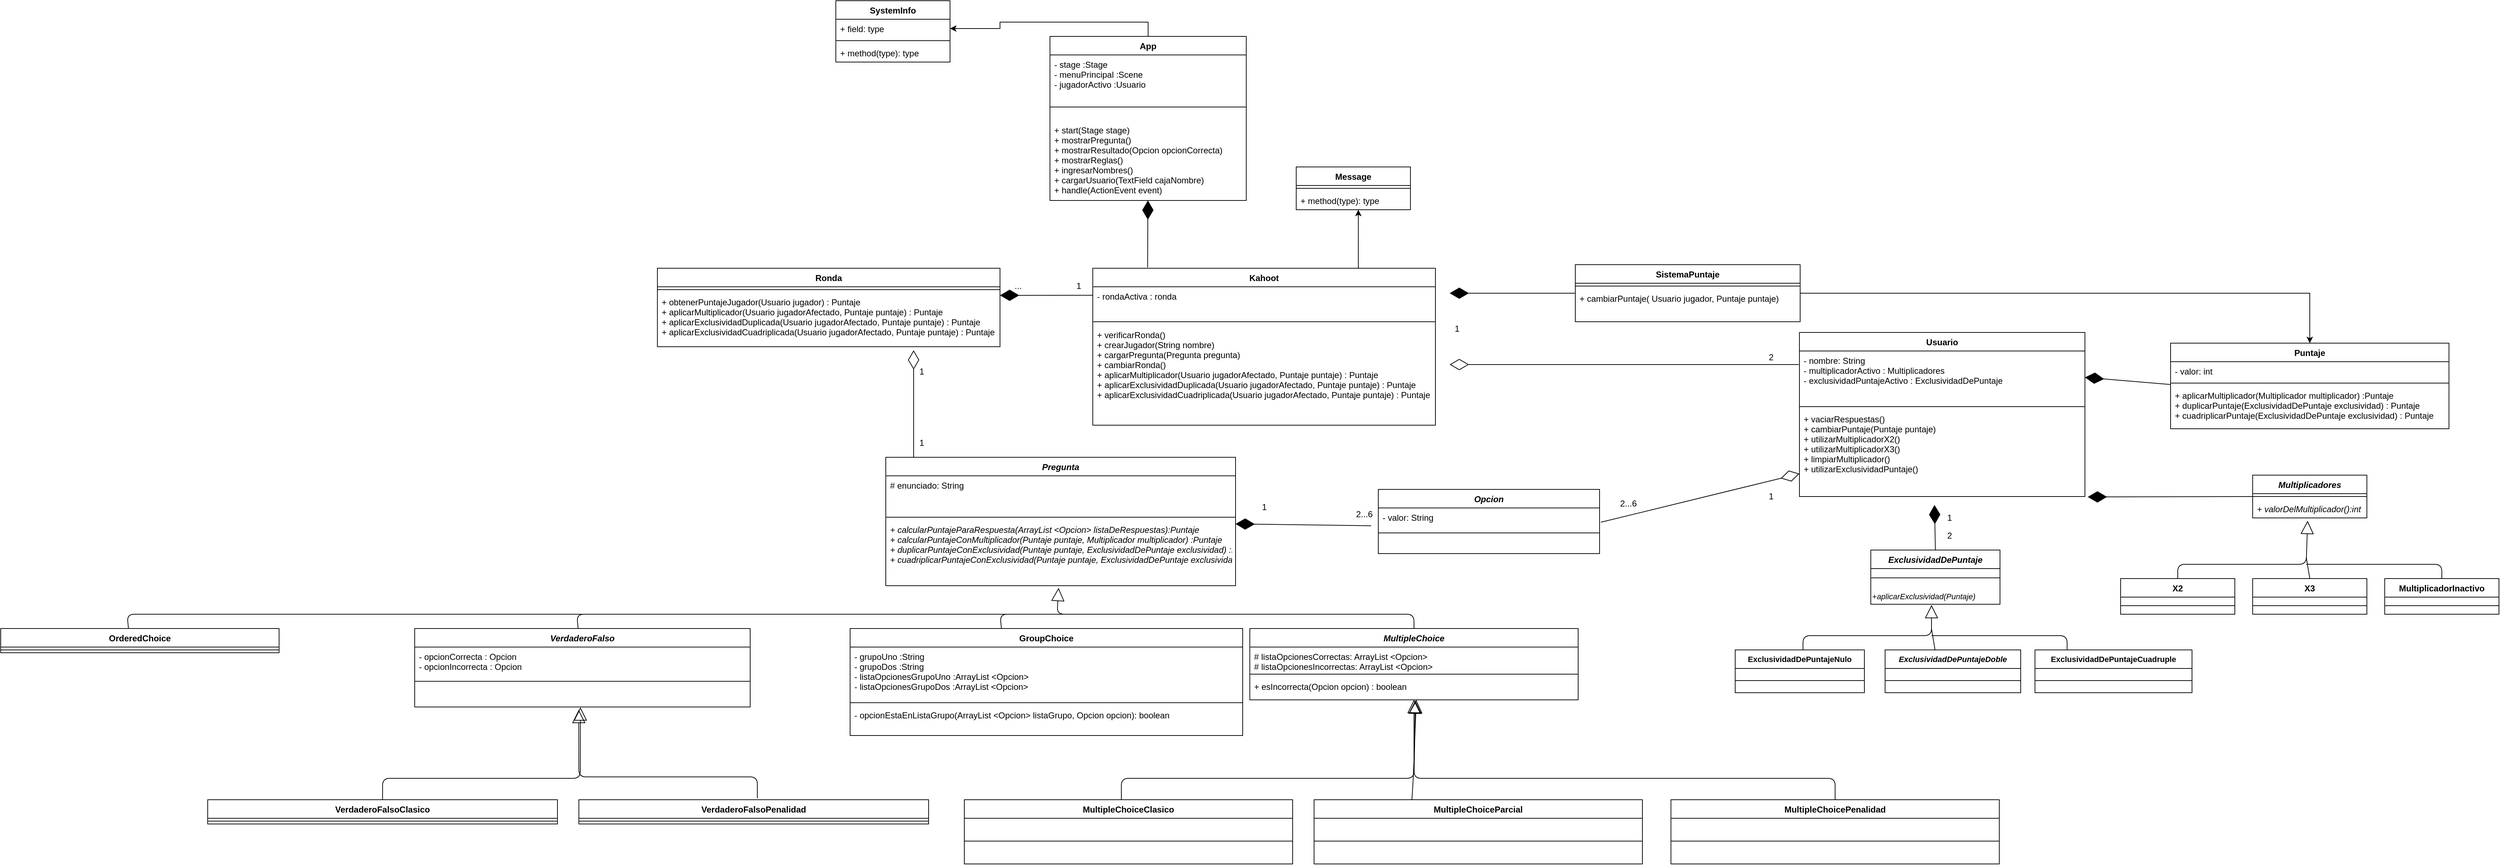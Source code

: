 <mxfile version="13.6.3" type="device"><diagram id="3EF7xJasCe69lIhQHLxQ" name="Page-1"><mxGraphModel dx="2643" dy="1517" grid="1" gridSize="10" guides="1" tooltips="1" connect="1" arrows="1" fold="1" page="1" pageScale="1" pageWidth="827" pageHeight="1169" math="0" shadow="0"><root><mxCell id="0"/><mxCell id="1" parent="0"/><mxCell id="gtHjwkRdY_REK9GeGkkm-13" value="" style="endArrow=block;endSize=16;endFill=0;html=1;entryX=0.5;entryY=1;entryDx=0;entryDy=0;" parent="1" target="gtHjwkRdY_REK9GeGkkm-62" edge="1"><mxGeometry width="160" relative="1" as="geometry"><mxPoint x="2450" y="1450" as="sourcePoint"/><mxPoint x="2858" y="1380" as="targetPoint"/><Array as="points"><mxPoint x="2450" y="1410"/><mxPoint x="2860" y="1410"/></Array></mxGeometry></mxCell><mxCell id="gtHjwkRdY_REK9GeGkkm-20" style="edgeStyle=orthogonalEdgeStyle;rounded=0;orthogonalLoop=1;jettySize=auto;html=1;entryX=1;entryY=0.5;entryDx=0;entryDy=0;exitX=0.5;exitY=0;exitDx=0;exitDy=0;" parent="1" source="gtHjwkRdY_REK9GeGkkm-16" target="gtHjwkRdY_REK9GeGkkm-2" edge="1"><mxGeometry relative="1" as="geometry"><mxPoint x="2448" y="610" as="sourcePoint"/></mxGeometry></mxCell><mxCell id="gtHjwkRdY_REK9GeGkkm-28" style="edgeStyle=orthogonalEdgeStyle;rounded=0;orthogonalLoop=1;jettySize=auto;html=1;entryX=0.5;entryY=0;entryDx=0;entryDy=0;" parent="1" source="gtHjwkRdY_REK9GeGkkm-51" target="gtHjwkRdY_REK9GeGkkm-54" edge="1"><mxGeometry relative="1" as="geometry"><mxPoint x="3735" y="1320" as="targetPoint"/></mxGeometry></mxCell><mxCell id="gtHjwkRdY_REK9GeGkkm-29" value="" style="endArrow=diamondThin;endFill=1;endSize=24;html=1;entryX=1;entryY=0.5;entryDx=0;entryDy=0;" parent="1" target="gtHjwkRdY_REK9GeGkkm-59" edge="1"><mxGeometry width="160" relative="1" as="geometry"><mxPoint x="3920" y="858" as="sourcePoint"/><mxPoint x="3615" y="1040" as="targetPoint"/><Array as="points"/></mxGeometry></mxCell><mxCell id="gtHjwkRdY_REK9GeGkkm-35" value="" style="endArrow=diamondThin;endFill=1;endSize=24;html=1;" parent="1" target="gtHjwkRdY_REK9GeGkkm-41" edge="1"><mxGeometry width="160" relative="1" as="geometry"><mxPoint x="2800" y="1056" as="sourcePoint"/><mxPoint x="2175" y="1126" as="targetPoint"/><Array as="points"/></mxGeometry></mxCell><mxCell id="gtHjwkRdY_REK9GeGkkm-37" value="" style="endArrow=diamondThin;endFill=0;endSize=24;html=1;exitX=0.08;exitY=0.011;exitDx=0;exitDy=0;exitPerimeter=0;" parent="1" source="gtHjwkRdY_REK9GeGkkm-41" edge="1"><mxGeometry width="160" relative="1" as="geometry"><mxPoint x="2120" y="933" as="sourcePoint"/><mxPoint x="2159" y="810" as="targetPoint"/><Array as="points"><mxPoint x="2159" y="960"/></Array></mxGeometry></mxCell><mxCell id="gtHjwkRdY_REK9GeGkkm-38" value="" style="endArrow=diamondThin;endFill=0;endSize=24;html=1;" parent="1" edge="1"><mxGeometry width="160" relative="1" as="geometry"><mxPoint x="3399" y="830" as="sourcePoint"/><mxPoint x="2910" y="830" as="targetPoint"/><Array as="points"/></mxGeometry></mxCell><mxCell id="gtHjwkRdY_REK9GeGkkm-39" value="" style="endArrow=diamondThin;endFill=1;endSize=24;html=1;" parent="1" source="gtHjwkRdY_REK9GeGkkm-51" edge="1"><mxGeometry width="160" relative="1" as="geometry"><mxPoint x="3180" y="710" as="sourcePoint"/><mxPoint x="2910" y="730" as="targetPoint"/><Array as="points"/></mxGeometry></mxCell><mxCell id="gtHjwkRdY_REK9GeGkkm-40" value="" style="endArrow=classic;html=1;entryX=0.544;entryY=1;entryDx=0;entryDy=0;entryPerimeter=0;" parent="1" target="gtHjwkRdY_REK9GeGkkm-11" edge="1"><mxGeometry width="50" height="50" relative="1" as="geometry"><mxPoint x="2782" y="695" as="sourcePoint"/><mxPoint x="3080" y="890" as="targetPoint"/><Array as="points"/></mxGeometry></mxCell><mxCell id="gtHjwkRdY_REK9GeGkkm-78" value="" style="endArrow=block;endSize=16;endFill=0;html=1;entryX=0.504;entryY=1.031;entryDx=0;entryDy=0;exitX=0.5;exitY=0;exitDx=0;exitDy=0;entryPerimeter=0;" parent="1" source="gtHjwkRdY_REK9GeGkkm-75" target="gtHjwkRdY_REK9GeGkkm-65" edge="1"><mxGeometry width="160" relative="1" as="geometry"><mxPoint x="3040" y="1460" as="sourcePoint"/><mxPoint x="2860" y="1370" as="targetPoint"/><Array as="points"><mxPoint x="3450" y="1410"/><mxPoint x="3040" y="1410"/><mxPoint x="2860" y="1410"/></Array></mxGeometry></mxCell><mxCell id="gtHjwkRdY_REK9GeGkkm-79" value="" style="endArrow=block;endSize=16;endFill=0;html=1;entryX=0.507;entryY=1;entryDx=0;entryDy=0;exitX=0.298;exitY=0;exitDx=0;exitDy=0;exitPerimeter=0;entryPerimeter=0;" parent="1" source="gtHjwkRdY_REK9GeGkkm-72" target="gtHjwkRdY_REK9GeGkkm-65" edge="1"><mxGeometry width="160" relative="1" as="geometry"><mxPoint x="2859" y="1430" as="sourcePoint"/><mxPoint x="2859" y="1370" as="targetPoint"/><Array as="points"><mxPoint x="2859" y="1410"/></Array></mxGeometry></mxCell><mxCell id="gtHjwkRdY_REK9GeGkkm-89" value="" style="endArrow=block;endSize=16;endFill=0;html=1;entryX=0.494;entryY=1.017;entryDx=0;entryDy=0;exitX=0.5;exitY=0;exitDx=0;exitDy=0;entryPerimeter=0;" parent="1" source="gtHjwkRdY_REK9GeGkkm-86" target="gtHjwkRdY_REK9GeGkkm-82" edge="1"><mxGeometry width="160" relative="1" as="geometry"><mxPoint x="1320" y="1450" as="sourcePoint"/><mxPoint x="1730" y="1370" as="targetPoint"/><Array as="points"><mxPoint x="1415" y="1410"/><mxPoint x="1692" y="1410"/></Array></mxGeometry></mxCell><mxCell id="gtHjwkRdY_REK9GeGkkm-90" value="" style="endArrow=block;endSize=16;endFill=0;html=1;entryX=0.489;entryY=1.125;entryDx=0;entryDy=0;entryPerimeter=0;" parent="1" target="gtHjwkRdY_REK9GeGkkm-82" edge="1"><mxGeometry width="160" relative="1" as="geometry"><mxPoint x="1940" y="1438" as="sourcePoint"/><mxPoint x="1690" y="1370" as="targetPoint"/><Array as="points"><mxPoint x="1940" y="1408"/><mxPoint x="1690" y="1408"/></Array></mxGeometry></mxCell><mxCell id="gtHjwkRdY_REK9GeGkkm-100" value="" style="endArrow=block;endSize=16;endFill=0;html=1;entryX=0.494;entryY=1.033;entryDx=0;entryDy=0;entryPerimeter=0;" parent="1" target="gtHjwkRdY_REK9GeGkkm-44" edge="1"><mxGeometry width="160" relative="1" as="geometry"><mxPoint x="2860" y="1200" as="sourcePoint"/><mxPoint x="2356" y="1150" as="targetPoint"/><Array as="points"><mxPoint x="2860" y="1180"/><mxPoint x="2540" y="1180"/><mxPoint x="2360" y="1180"/></Array></mxGeometry></mxCell><mxCell id="gtHjwkRdY_REK9GeGkkm-101" value="" style="endArrow=none;html=1;" parent="1" edge="1"><mxGeometry width="50" height="50" relative="1" as="geometry"><mxPoint x="1689" y="1200" as="sourcePoint"/><mxPoint x="2290" y="1180" as="targetPoint"/><Array as="points"><mxPoint x="1689" y="1200"/><mxPoint x="1687" y="1180"/></Array></mxGeometry></mxCell><mxCell id="gtHjwkRdY_REK9GeGkkm-102" value="" style="endArrow=none;html=1;" parent="1" edge="1"><mxGeometry width="50" height="50" relative="1" as="geometry"><mxPoint x="1059" y="1200" as="sourcePoint"/><mxPoint x="1700" y="1180" as="targetPoint"/><Array as="points"><mxPoint x="1059" y="1200"/><mxPoint x="1057" y="1180"/></Array></mxGeometry></mxCell><mxCell id="gtHjwkRdY_REK9GeGkkm-5" value="Kahoot" style="swimlane;fontStyle=1;align=center;verticalAlign=top;childLayout=stackLayout;horizontal=1;startSize=26;horizontalStack=0;resizeParent=1;resizeParentMax=0;resizeLast=0;collapsible=1;marginBottom=0;" parent="1" vertex="1"><mxGeometry x="2410" y="695" width="480" height="220" as="geometry"/></mxCell><mxCell id="gtHjwkRdY_REK9GeGkkm-6" value="- rondaActiva : ronda&#xA;" style="text;strokeColor=none;fillColor=none;align=left;verticalAlign=top;spacingLeft=4;spacingRight=4;overflow=hidden;rotatable=0;points=[[0,0.5],[1,0.5]];portConstraint=eastwest;" parent="gtHjwkRdY_REK9GeGkkm-5" vertex="1"><mxGeometry y="26" width="480" height="44" as="geometry"/></mxCell><mxCell id="gtHjwkRdY_REK9GeGkkm-7" value="" style="line;strokeWidth=1;fillColor=none;align=left;verticalAlign=middle;spacingTop=-1;spacingLeft=3;spacingRight=3;rotatable=0;labelPosition=right;points=[];portConstraint=eastwest;" parent="gtHjwkRdY_REK9GeGkkm-5" vertex="1"><mxGeometry y="70" width="480" height="10" as="geometry"/></mxCell><mxCell id="gtHjwkRdY_REK9GeGkkm-8" value="+ verificarRonda()&#xA;+ crearJugador(String nombre)&#xA;+ cargarPregunta(Pregunta pregunta)&#xA;+ cambiarRonda()&#xA;+ aplicarMultiplicador(Usuario jugadorAfectado, Puntaje puntaje) : Puntaje&#xA;+ aplicarExclusividadDuplicada(Usuario jugadorAfectado, Puntaje puntaje) : Puntaje&#xA;+ aplicarExclusividadCuadriplicada(Usuario jugadorAfectado, Puntaje puntaje) : Puntaje&#xA;" style="text;strokeColor=none;fillColor=none;align=left;verticalAlign=top;spacingLeft=4;spacingRight=4;overflow=hidden;rotatable=0;points=[[0,0.5],[1,0.5]];portConstraint=eastwest;" parent="gtHjwkRdY_REK9GeGkkm-5" vertex="1"><mxGeometry y="80" width="480" height="140" as="geometry"/></mxCell><mxCell id="gtHjwkRdY_REK9GeGkkm-9" value="Message&#xA;" style="swimlane;fontStyle=1;align=center;verticalAlign=top;childLayout=stackLayout;horizontal=1;startSize=26;horizontalStack=0;resizeParent=1;resizeParentMax=0;resizeLast=0;collapsible=1;marginBottom=0;" parent="1" vertex="1"><mxGeometry x="2695" y="553" width="160" height="60" as="geometry"/></mxCell><mxCell id="gtHjwkRdY_REK9GeGkkm-10" value="" style="line;strokeWidth=1;fillColor=none;align=left;verticalAlign=middle;spacingTop=-1;spacingLeft=3;spacingRight=3;rotatable=0;labelPosition=right;points=[];portConstraint=eastwest;" parent="gtHjwkRdY_REK9GeGkkm-9" vertex="1"><mxGeometry y="26" width="160" height="8" as="geometry"/></mxCell><mxCell id="gtHjwkRdY_REK9GeGkkm-11" value="+ method(type): type" style="text;strokeColor=none;fillColor=none;align=left;verticalAlign=top;spacingLeft=4;spacingRight=4;overflow=hidden;rotatable=0;points=[[0,0.5],[1,0.5]];portConstraint=eastwest;" parent="gtHjwkRdY_REK9GeGkkm-9" vertex="1"><mxGeometry y="34" width="160" height="26" as="geometry"/></mxCell><mxCell id="gtHjwkRdY_REK9GeGkkm-51" value="SistemaPuntaje" style="swimlane;fontStyle=1;align=center;verticalAlign=top;childLayout=stackLayout;horizontal=1;startSize=26;horizontalStack=0;resizeParent=1;resizeParentMax=0;resizeLast=0;collapsible=1;marginBottom=0;" parent="1" vertex="1"><mxGeometry x="3086" y="690" width="315" height="80" as="geometry"/></mxCell><mxCell id="gtHjwkRdY_REK9GeGkkm-52" value="" style="line;strokeWidth=1;fillColor=none;align=left;verticalAlign=middle;spacingTop=-1;spacingLeft=3;spacingRight=3;rotatable=0;labelPosition=right;points=[];portConstraint=eastwest;" parent="gtHjwkRdY_REK9GeGkkm-51" vertex="1"><mxGeometry y="26" width="315" height="8" as="geometry"/></mxCell><mxCell id="gtHjwkRdY_REK9GeGkkm-53" value="+ cambiarPuntaje( Usuario jugador, Puntaje puntaje)" style="text;strokeColor=none;fillColor=none;align=left;verticalAlign=top;spacingLeft=4;spacingRight=4;overflow=hidden;rotatable=0;points=[[0,0.5],[1,0.5]];portConstraint=eastwest;" parent="gtHjwkRdY_REK9GeGkkm-51" vertex="1"><mxGeometry y="34" width="315" height="46" as="geometry"/></mxCell><mxCell id="gtHjwkRdY_REK9GeGkkm-54" value="Puntaje" style="swimlane;fontStyle=1;align=center;verticalAlign=top;childLayout=stackLayout;horizontal=1;startSize=26;horizontalStack=0;resizeParent=1;resizeParentMax=0;resizeLast=0;collapsible=1;marginBottom=0;" parent="1" vertex="1"><mxGeometry x="3920" y="800" width="390" height="120" as="geometry"/></mxCell><mxCell id="gtHjwkRdY_REK9GeGkkm-55" value="- valor: int" style="text;strokeColor=none;fillColor=none;align=left;verticalAlign=top;spacingLeft=4;spacingRight=4;overflow=hidden;rotatable=0;points=[[0,0.5],[1,0.5]];portConstraint=eastwest;" parent="gtHjwkRdY_REK9GeGkkm-54" vertex="1"><mxGeometry y="26" width="390" height="26" as="geometry"/></mxCell><mxCell id="gtHjwkRdY_REK9GeGkkm-56" value="" style="line;strokeWidth=1;fillColor=none;align=left;verticalAlign=middle;spacingTop=-1;spacingLeft=3;spacingRight=3;rotatable=0;labelPosition=right;points=[];portConstraint=eastwest;" parent="gtHjwkRdY_REK9GeGkkm-54" vertex="1"><mxGeometry y="52" width="390" height="8" as="geometry"/></mxCell><mxCell id="gtHjwkRdY_REK9GeGkkm-57" value="+ aplicarMultiplicador(Multiplicador multiplicador) :Puntaje&#xA;+ duplicarPuntaje(ExclusividadDePuntaje exclusividad) : Puntaje&#xA;+ cuadriplicarPuntaje(ExclusividadDePuntaje exclusividad) : Puntaje" style="text;strokeColor=none;fillColor=none;align=left;verticalAlign=top;spacingLeft=4;spacingRight=4;overflow=hidden;rotatable=0;points=[[0,0.5],[1,0.5]];portConstraint=eastwest;" parent="gtHjwkRdY_REK9GeGkkm-54" vertex="1"><mxGeometry y="60" width="390" height="60" as="geometry"/></mxCell><mxCell id="gtHjwkRdY_REK9GeGkkm-16" value="App&#xA;" style="swimlane;fontStyle=1;align=center;verticalAlign=top;childLayout=stackLayout;horizontal=1;startSize=26;horizontalStack=0;resizeParent=1;resizeParentMax=0;resizeLast=0;collapsible=1;marginBottom=0;" parent="1" vertex="1"><mxGeometry x="2350" y="370" width="275" height="230" as="geometry"/></mxCell><mxCell id="gtHjwkRdY_REK9GeGkkm-17" value="- stage :Stage&#xA;- menuPrincipal :Scene&#xA;- jugadorActivo :Usuario&#xA;" style="text;strokeColor=none;fillColor=none;align=left;verticalAlign=top;spacingLeft=4;spacingRight=4;overflow=hidden;rotatable=0;points=[[0,0.5],[1,0.5]];portConstraint=eastwest;" parent="gtHjwkRdY_REK9GeGkkm-16" vertex="1"><mxGeometry y="26" width="275" height="54" as="geometry"/></mxCell><mxCell id="gtHjwkRdY_REK9GeGkkm-18" value="" style="line;strokeWidth=1;fillColor=none;align=left;verticalAlign=middle;spacingTop=-1;spacingLeft=3;spacingRight=3;rotatable=0;labelPosition=right;points=[];portConstraint=eastwest;" parent="gtHjwkRdY_REK9GeGkkm-16" vertex="1"><mxGeometry y="80" width="275" height="38" as="geometry"/></mxCell><mxCell id="gtHjwkRdY_REK9GeGkkm-19" value="+ start(Stage stage)&#xA;+ mostrarPregunta()&#xA;+ mostrarResultado(Opcion opcionCorrecta)&#xA;+ mostrarReglas()&#xA;+ ingresarNombres()&#xA;+ cargarUsuario(TextField cajaNombre)&#xA;+ handle(ActionEvent event)" style="text;strokeColor=none;fillColor=none;align=left;verticalAlign=top;spacingLeft=4;spacingRight=4;overflow=hidden;rotatable=0;points=[[0,0.5],[1,0.5]];portConstraint=eastwest;" parent="gtHjwkRdY_REK9GeGkkm-16" vertex="1"><mxGeometry y="118" width="275" height="112" as="geometry"/></mxCell><mxCell id="gtHjwkRdY_REK9GeGkkm-1" value="SystemInfo&#xA;" style="swimlane;fontStyle=1;align=center;verticalAlign=top;childLayout=stackLayout;horizontal=1;startSize=26;horizontalStack=0;resizeParent=1;resizeParentMax=0;resizeLast=0;collapsible=1;marginBottom=0;" parent="1" vertex="1"><mxGeometry x="2050" y="320" width="160" height="86" as="geometry"/></mxCell><mxCell id="gtHjwkRdY_REK9GeGkkm-2" value="+ field: type" style="text;strokeColor=none;fillColor=none;align=left;verticalAlign=top;spacingLeft=4;spacingRight=4;overflow=hidden;rotatable=0;points=[[0,0.5],[1,0.5]];portConstraint=eastwest;" parent="gtHjwkRdY_REK9GeGkkm-1" vertex="1"><mxGeometry y="26" width="160" height="26" as="geometry"/></mxCell><mxCell id="gtHjwkRdY_REK9GeGkkm-3" value="" style="line;strokeWidth=1;fillColor=none;align=left;verticalAlign=middle;spacingTop=-1;spacingLeft=3;spacingRight=3;rotatable=0;labelPosition=right;points=[];portConstraint=eastwest;" parent="gtHjwkRdY_REK9GeGkkm-1" vertex="1"><mxGeometry y="52" width="160" height="8" as="geometry"/></mxCell><mxCell id="gtHjwkRdY_REK9GeGkkm-4" value="+ method(type): type" style="text;strokeColor=none;fillColor=none;align=left;verticalAlign=top;spacingLeft=4;spacingRight=4;overflow=hidden;rotatable=0;points=[[0,0.5],[1,0.5]];portConstraint=eastwest;" parent="gtHjwkRdY_REK9GeGkkm-1" vertex="1"><mxGeometry y="60" width="160" height="26" as="geometry"/></mxCell><mxCell id="gtHjwkRdY_REK9GeGkkm-62" value="MultipleChoice" style="swimlane;fontStyle=3;align=center;verticalAlign=top;childLayout=stackLayout;horizontal=1;startSize=26;horizontalStack=0;resizeParent=1;resizeParentMax=0;resizeLast=0;collapsible=1;marginBottom=0;" parent="1" vertex="1"><mxGeometry x="2630" y="1200" width="460" height="100" as="geometry"/></mxCell><mxCell id="gtHjwkRdY_REK9GeGkkm-63" value="# listaOpcionesCorrectas: ArrayList &lt;Opcion&gt;&#xA;# listaOpcionesIncorrectas: ArrayList &lt;Opcion&gt;&#xA;" style="text;strokeColor=none;fillColor=none;align=left;verticalAlign=top;spacingLeft=4;spacingRight=4;overflow=hidden;rotatable=0;points=[[0,0.5],[1,0.5]];portConstraint=eastwest;" parent="gtHjwkRdY_REK9GeGkkm-62" vertex="1"><mxGeometry y="26" width="460" height="34" as="geometry"/></mxCell><mxCell id="gtHjwkRdY_REK9GeGkkm-64" value="" style="line;strokeWidth=1;fillColor=none;align=left;verticalAlign=middle;spacingTop=-1;spacingLeft=3;spacingRight=3;rotatable=0;labelPosition=right;points=[];portConstraint=eastwest;" parent="gtHjwkRdY_REK9GeGkkm-62" vertex="1"><mxGeometry y="60" width="460" height="8" as="geometry"/></mxCell><mxCell id="gtHjwkRdY_REK9GeGkkm-65" value="+ esIncorrecta(Opcion opcion) : boolean&#xA;&#xA;" style="text;strokeColor=none;fillColor=none;align=left;verticalAlign=top;spacingLeft=4;spacingRight=4;overflow=hidden;rotatable=0;points=[[0,0.5],[1,0.5]];portConstraint=eastwest;fontStyle=0" parent="gtHjwkRdY_REK9GeGkkm-62" vertex="1"><mxGeometry y="68" width="460" height="32" as="geometry"/></mxCell><mxCell id="gtHjwkRdY_REK9GeGkkm-145" value="Ronda" style="swimlane;fontStyle=1;align=center;verticalAlign=top;childLayout=stackLayout;horizontal=1;startSize=26;horizontalStack=0;resizeParent=1;resizeParentMax=0;resizeLast=0;collapsible=1;marginBottom=0;" parent="1" vertex="1"><mxGeometry x="1800" y="695" width="480" height="110" as="geometry"/></mxCell><mxCell id="gtHjwkRdY_REK9GeGkkm-147" value="" style="line;strokeWidth=1;fillColor=none;align=left;verticalAlign=middle;spacingTop=-1;spacingLeft=3;spacingRight=3;rotatable=0;labelPosition=right;points=[];portConstraint=eastwest;" parent="gtHjwkRdY_REK9GeGkkm-145" vertex="1"><mxGeometry y="26" width="480" height="8" as="geometry"/></mxCell><mxCell id="gtHjwkRdY_REK9GeGkkm-148" value="+ obtenerPuntajeJugador(Usuario jugador) : Puntaje&#xA;+ aplicarMultiplicador(Usuario jugadorAfectado, Puntaje puntaje) : Puntaje&#xA;+ aplicarExclusividadDuplicada(Usuario jugadorAfectado, Puntaje puntaje) : Puntaje&#xA;+ aplicarExclusividadCuadriplicada(Usuario jugadorAfectado, Puntaje puntaje) : Puntaje&#xA;" style="text;strokeColor=none;fillColor=none;align=left;verticalAlign=top;spacingLeft=4;spacingRight=4;overflow=hidden;rotatable=0;points=[[0,0.5],[1,0.5]];portConstraint=eastwest;" parent="gtHjwkRdY_REK9GeGkkm-145" vertex="1"><mxGeometry y="34" width="480" height="76" as="geometry"/></mxCell><mxCell id="gtHjwkRdY_REK9GeGkkm-69" value="MultipleChoiceClasico" style="swimlane;fontStyle=1;align=center;verticalAlign=top;childLayout=stackLayout;horizontal=1;startSize=26;horizontalStack=0;resizeParent=1;resizeParentMax=0;resizeLast=0;collapsible=1;marginBottom=0;" parent="1" vertex="1"><mxGeometry x="2230" y="1440" width="460" height="90" as="geometry"/></mxCell><mxCell id="gtHjwkRdY_REK9GeGkkm-70" value="" style="line;strokeWidth=1;fillColor=none;align=left;verticalAlign=middle;spacingTop=-1;spacingLeft=3;spacingRight=3;rotatable=0;labelPosition=right;points=[];portConstraint=eastwest;" parent="gtHjwkRdY_REK9GeGkkm-69" vertex="1"><mxGeometry y="26" width="460" height="64" as="geometry"/></mxCell><mxCell id="gtHjwkRdY_REK9GeGkkm-72" value="MultipleChoiceParcial" style="swimlane;fontStyle=1;align=center;verticalAlign=top;childLayout=stackLayout;horizontal=1;startSize=26;horizontalStack=0;resizeParent=1;resizeParentMax=0;resizeLast=0;collapsible=1;marginBottom=0;" parent="1" vertex="1"><mxGeometry x="2720" y="1440" width="460" height="90" as="geometry"/></mxCell><mxCell id="gtHjwkRdY_REK9GeGkkm-73" value="" style="line;strokeWidth=1;fillColor=none;align=left;verticalAlign=middle;spacingTop=-1;spacingLeft=3;spacingRight=3;rotatable=0;labelPosition=right;points=[];portConstraint=eastwest;" parent="gtHjwkRdY_REK9GeGkkm-72" vertex="1"><mxGeometry y="26" width="460" height="64" as="geometry"/></mxCell><mxCell id="gtHjwkRdY_REK9GeGkkm-75" value="MultipleChoicePenalidad" style="swimlane;fontStyle=1;align=center;verticalAlign=top;childLayout=stackLayout;horizontal=1;startSize=26;horizontalStack=0;resizeParent=1;resizeParentMax=0;resizeLast=0;collapsible=1;marginBottom=0;" parent="1" vertex="1"><mxGeometry x="3220" y="1440" width="460" height="90" as="geometry"/></mxCell><mxCell id="gtHjwkRdY_REK9GeGkkm-76" value="" style="line;strokeWidth=1;fillColor=none;align=left;verticalAlign=middle;spacingTop=-1;spacingLeft=3;spacingRight=3;rotatable=0;labelPosition=right;points=[];portConstraint=eastwest;" parent="gtHjwkRdY_REK9GeGkkm-75" vertex="1"><mxGeometry y="26" width="460" height="64" as="geometry"/></mxCell><mxCell id="gtHjwkRdY_REK9GeGkkm-80" value="VerdaderoFalso" style="swimlane;fontStyle=3;align=center;verticalAlign=top;childLayout=stackLayout;horizontal=1;startSize=26;horizontalStack=0;resizeParent=1;resizeParentMax=0;resizeLast=0;collapsible=1;marginBottom=0;" parent="1" vertex="1"><mxGeometry x="1460" y="1200" width="470" height="110" as="geometry"/></mxCell><mxCell id="gtHjwkRdY_REK9GeGkkm-171" value="- opcionCorrecta : Opcion&#xA;- opcionIncorrecta : Opcion" style="text;strokeColor=none;fillColor=none;align=left;verticalAlign=top;spacingLeft=4;spacingRight=4;overflow=hidden;rotatable=0;points=[[0,0.5],[1,0.5]];portConstraint=eastwest;" parent="gtHjwkRdY_REK9GeGkkm-80" vertex="1"><mxGeometry y="26" width="470" height="44" as="geometry"/></mxCell><mxCell id="gtHjwkRdY_REK9GeGkkm-176" value="" style="line;strokeWidth=1;fillColor=none;align=left;verticalAlign=middle;spacingTop=-1;spacingLeft=3;spacingRight=3;rotatable=0;labelPosition=right;points=[];portConstraint=eastwest;" parent="gtHjwkRdY_REK9GeGkkm-80" vertex="1"><mxGeometry y="70" width="470" height="8" as="geometry"/></mxCell><mxCell id="gtHjwkRdY_REK9GeGkkm-82" value="&#xA;" style="text;strokeColor=none;fillColor=none;align=left;verticalAlign=top;spacingLeft=4;spacingRight=4;overflow=hidden;rotatable=0;points=[[0,0.5],[1,0.5]];portConstraint=eastwest;" parent="gtHjwkRdY_REK9GeGkkm-80" vertex="1"><mxGeometry y="78" width="470" height="32" as="geometry"/></mxCell><mxCell id="gtHjwkRdY_REK9GeGkkm-83" value="VerdaderoFalsoPenalidad" style="swimlane;fontStyle=1;align=center;verticalAlign=top;childLayout=stackLayout;horizontal=1;startSize=26;horizontalStack=0;resizeParent=1;resizeParentMax=0;resizeLast=0;collapsible=1;marginBottom=0;" parent="1" vertex="1"><mxGeometry x="1690" y="1440" width="490" height="34" as="geometry"/></mxCell><mxCell id="gtHjwkRdY_REK9GeGkkm-84" value="" style="line;strokeWidth=1;fillColor=none;align=left;verticalAlign=middle;spacingTop=-1;spacingLeft=3;spacingRight=3;rotatable=0;labelPosition=right;points=[];portConstraint=eastwest;" parent="gtHjwkRdY_REK9GeGkkm-83" vertex="1"><mxGeometry y="26" width="490" height="8" as="geometry"/></mxCell><mxCell id="gtHjwkRdY_REK9GeGkkm-86" value="VerdaderoFalsoClasico" style="swimlane;fontStyle=1;align=center;verticalAlign=top;childLayout=stackLayout;horizontal=1;startSize=26;horizontalStack=0;resizeParent=1;resizeParentMax=0;resizeLast=0;collapsible=1;marginBottom=0;" parent="1" vertex="1"><mxGeometry x="1170" y="1440" width="490" height="34" as="geometry"/></mxCell><mxCell id="gtHjwkRdY_REK9GeGkkm-87" value="" style="line;strokeWidth=1;fillColor=none;align=left;verticalAlign=middle;spacingTop=-1;spacingLeft=3;spacingRight=3;rotatable=0;labelPosition=right;points=[];portConstraint=eastwest;" parent="gtHjwkRdY_REK9GeGkkm-86" vertex="1"><mxGeometry y="26" width="490" height="8" as="geometry"/></mxCell><mxCell id="gtHjwkRdY_REK9GeGkkm-91" value="GroupChoice" style="swimlane;fontStyle=1;align=center;verticalAlign=top;childLayout=stackLayout;horizontal=1;startSize=26;horizontalStack=0;resizeParent=1;resizeParentMax=0;resizeLast=0;collapsible=1;marginBottom=0;" parent="1" vertex="1"><mxGeometry x="2070" y="1200" width="550" height="150" as="geometry"/></mxCell><mxCell id="gtHjwkRdY_REK9GeGkkm-92" value="- grupoUno :String&#xA;- grupoDos :String&#xA;- listaOpcionesGrupoUno :ArrayList &lt;Opcion&gt;&#xA;- listaOpcionesGrupoDos :ArrayList &lt;Opcion&gt;&#xA;" style="text;strokeColor=none;fillColor=none;align=left;verticalAlign=top;spacingLeft=4;spacingRight=4;overflow=hidden;rotatable=0;points=[[0,0.5],[1,0.5]];portConstraint=eastwest;" parent="gtHjwkRdY_REK9GeGkkm-91" vertex="1"><mxGeometry y="26" width="550" height="74" as="geometry"/></mxCell><mxCell id="gtHjwkRdY_REK9GeGkkm-93" value="" style="line;strokeWidth=1;fillColor=none;align=left;verticalAlign=middle;spacingTop=-1;spacingLeft=3;spacingRight=3;rotatable=0;labelPosition=right;points=[];portConstraint=eastwest;" parent="gtHjwkRdY_REK9GeGkkm-91" vertex="1"><mxGeometry y="100" width="550" height="8" as="geometry"/></mxCell><mxCell id="gtHjwkRdY_REK9GeGkkm-94" value="- opcionEstaEnListaGrupo(ArrayList &lt;Opcion&gt; listaGrupo, Opcion opcion): boolean&#xA;" style="text;strokeColor=none;fillColor=none;align=left;verticalAlign=top;spacingLeft=4;spacingRight=4;overflow=hidden;rotatable=0;points=[[0,0.5],[1,0.5]];portConstraint=eastwest;" parent="gtHjwkRdY_REK9GeGkkm-91" vertex="1"><mxGeometry y="108" width="550" height="42" as="geometry"/></mxCell><mxCell id="gtHjwkRdY_REK9GeGkkm-95" value="" style="endArrow=none;html=1;" parent="gtHjwkRdY_REK9GeGkkm-91" edge="1"><mxGeometry width="50" height="50" relative="1" as="geometry"><mxPoint x="212" as="sourcePoint"/><mxPoint x="300" y="-20" as="targetPoint"/><Array as="points"><mxPoint x="212"/><mxPoint x="210" y="-20"/></Array></mxGeometry></mxCell><mxCell id="gtHjwkRdY_REK9GeGkkm-96" value="OrderedChoice" style="swimlane;fontStyle=1;align=center;verticalAlign=top;childLayout=stackLayout;horizontal=1;startSize=26;horizontalStack=0;resizeParent=1;resizeParentMax=0;resizeLast=0;collapsible=1;marginBottom=0;" parent="1" vertex="1"><mxGeometry x="880" y="1200" width="390" height="34" as="geometry"/></mxCell><mxCell id="gtHjwkRdY_REK9GeGkkm-98" value="" style="line;strokeWidth=1;fillColor=none;align=left;verticalAlign=middle;spacingTop=-1;spacingLeft=3;spacingRight=3;rotatable=0;labelPosition=right;points=[];portConstraint=eastwest;" parent="gtHjwkRdY_REK9GeGkkm-96" vertex="1"><mxGeometry y="26" width="390" height="8" as="geometry"/></mxCell><mxCell id="gtHjwkRdY_REK9GeGkkm-135" value="" style="endArrow=diamondThin;endFill=1;endSize=24;html=1;exitX=0.16;exitY=-0.005;exitDx=0;exitDy=0;exitPerimeter=0;" parent="1" source="gtHjwkRdY_REK9GeGkkm-5" target="gtHjwkRdY_REK9GeGkkm-19" edge="1"><mxGeometry width="160" relative="1" as="geometry"><mxPoint x="2659" y="734" as="sourcePoint"/><mxPoint x="2590" y="760" as="targetPoint"/><Array as="points"/></mxGeometry></mxCell><mxCell id="gtHjwkRdY_REK9GeGkkm-45" value="Opcion" style="swimlane;fontStyle=3;align=center;verticalAlign=top;childLayout=stackLayout;horizontal=1;startSize=26;horizontalStack=0;resizeParent=1;resizeParentMax=0;resizeLast=0;collapsible=1;marginBottom=0;" parent="1" vertex="1"><mxGeometry x="2810" y="1005" width="310" height="90" as="geometry"/></mxCell><mxCell id="gtHjwkRdY_REK9GeGkkm-46" value="- valor: String&#xA;&#xA;" style="text;strokeColor=none;fillColor=none;align=left;verticalAlign=top;spacingLeft=4;spacingRight=4;overflow=hidden;rotatable=0;points=[[0,0.5],[1,0.5]];portConstraint=eastwest;" parent="gtHjwkRdY_REK9GeGkkm-45" vertex="1"><mxGeometry y="26" width="310" height="26" as="geometry"/></mxCell><mxCell id="gtHjwkRdY_REK9GeGkkm-47" value="" style="line;strokeWidth=1;fillColor=none;align=left;verticalAlign=middle;spacingTop=-1;spacingLeft=3;spacingRight=3;rotatable=0;labelPosition=right;points=[];portConstraint=eastwest;" parent="gtHjwkRdY_REK9GeGkkm-45" vertex="1"><mxGeometry y="52" width="310" height="18" as="geometry"/></mxCell><mxCell id="gtHjwkRdY_REK9GeGkkm-48" value="&#xA;" style="text;strokeColor=none;fillColor=none;align=left;verticalAlign=top;spacingLeft=4;spacingRight=4;overflow=hidden;rotatable=0;points=[[0,0.5],[1,0.5]];portConstraint=eastwest;fontStyle=0" parent="gtHjwkRdY_REK9GeGkkm-45" vertex="1"><mxGeometry y="70" width="310" height="20" as="geometry"/></mxCell><mxCell id="gtHjwkRdY_REK9GeGkkm-58" value="Usuario" style="swimlane;fontStyle=1;align=center;verticalAlign=top;childLayout=stackLayout;horizontal=1;startSize=26;horizontalStack=0;resizeParent=1;resizeParentMax=0;resizeLast=0;collapsible=1;marginBottom=0;" parent="1" vertex="1"><mxGeometry x="3400" y="785" width="400" height="230" as="geometry"/></mxCell><mxCell id="gtHjwkRdY_REK9GeGkkm-59" value="- nombre: String&#xA;- multiplicadorActivo : Multiplicadores&#xA;- exclusividadPuntajeActivo : ExclusividadDePuntaje" style="text;strokeColor=none;fillColor=none;align=left;verticalAlign=top;spacingLeft=4;spacingRight=4;overflow=hidden;rotatable=0;points=[[0,0.5],[1,0.5]];portConstraint=eastwest;" parent="gtHjwkRdY_REK9GeGkkm-58" vertex="1"><mxGeometry y="26" width="400" height="74" as="geometry"/></mxCell><mxCell id="gtHjwkRdY_REK9GeGkkm-60" value="" style="line;strokeWidth=1;fillColor=none;align=left;verticalAlign=middle;spacingTop=-1;spacingLeft=3;spacingRight=3;rotatable=0;labelPosition=right;points=[];portConstraint=eastwest;" parent="gtHjwkRdY_REK9GeGkkm-58" vertex="1"><mxGeometry y="100" width="400" height="8" as="geometry"/></mxCell><mxCell id="gtHjwkRdY_REK9GeGkkm-61" value="+ vaciarRespuestas()&#xA;+ cambiarPuntaje(Puntaje puntaje) &#xA;+ utilizarMultiplicadorX2()&#xA;+ utilizarMultiplicadorX3()&#xA;+ limpiarMultiplicador()&#xA;+ utilizarExclusividadPuntaje()&#xA;" style="text;strokeColor=none;fillColor=none;align=left;verticalAlign=top;spacingLeft=4;spacingRight=4;overflow=hidden;rotatable=0;points=[[0,0.5],[1,0.5]];portConstraint=eastwest;" parent="gtHjwkRdY_REK9GeGkkm-58" vertex="1"><mxGeometry y="108" width="400" height="122" as="geometry"/></mxCell><mxCell id="gtHjwkRdY_REK9GeGkkm-41" value="Pregunta" style="swimlane;fontStyle=3;align=center;verticalAlign=top;childLayout=stackLayout;horizontal=1;startSize=26;horizontalStack=0;resizeParent=1;resizeParentMax=0;resizeLast=0;collapsible=1;marginBottom=0;" parent="1" vertex="1"><mxGeometry x="2120" y="960" width="490" height="180" as="geometry"/></mxCell><mxCell id="gtHjwkRdY_REK9GeGkkm-42" value="# enunciado: String" style="text;strokeColor=none;fillColor=none;align=left;verticalAlign=top;spacingLeft=4;spacingRight=4;overflow=hidden;rotatable=0;points=[[0,0.5],[1,0.5]];portConstraint=eastwest;" parent="gtHjwkRdY_REK9GeGkkm-41" vertex="1"><mxGeometry y="26" width="490" height="54" as="geometry"/></mxCell><mxCell id="gtHjwkRdY_REK9GeGkkm-43" value="" style="line;strokeWidth=1;fillColor=none;align=left;verticalAlign=middle;spacingTop=-1;spacingLeft=3;spacingRight=3;rotatable=0;labelPosition=right;points=[];portConstraint=eastwest;" parent="gtHjwkRdY_REK9GeGkkm-41" vertex="1"><mxGeometry y="80" width="490" height="8" as="geometry"/></mxCell><mxCell id="gtHjwkRdY_REK9GeGkkm-44" value="+ calcularPuntajeParaRespuesta(ArrayList &lt;Opcion&gt; listaDeRespuestas):Puntaje&#xA;+ calcularPuntajeConMultiplicador(Puntaje puntaje, Multiplicador multiplicador) :Puntaje&#xA;+ duplicarPuntajeConExclusividad(Puntaje puntaje, ExclusividadDePuntaje exclusividad) :Puntaje&#xA;+ cuadriplicarPuntajeConExclusividad(Puntaje puntaje, ExclusividadDePuntaje exclusividad) :Puntaje&#xA;" style="text;strokeColor=none;fillColor=none;align=left;verticalAlign=top;spacingLeft=4;spacingRight=4;overflow=hidden;rotatable=0;points=[[0,0.5],[1,0.5]];portConstraint=eastwest;fontStyle=2" parent="gtHjwkRdY_REK9GeGkkm-41" vertex="1"><mxGeometry y="88" width="490" height="92" as="geometry"/></mxCell><mxCell id="gtHjwkRdY_REK9GeGkkm-149" value="" style="endArrow=diamondThin;endFill=1;endSize=24;html=1;exitX=0;exitY=0.27;exitDx=0;exitDy=0;exitPerimeter=0;" parent="1" source="gtHjwkRdY_REK9GeGkkm-6" edge="1"><mxGeometry width="160" relative="1" as="geometry"><mxPoint x="2310" y="650" as="sourcePoint"/><mxPoint x="2280" y="733" as="targetPoint"/></mxGeometry></mxCell><mxCell id="gtHjwkRdY_REK9GeGkkm-150" value="1" style="text;html=1;align=center;verticalAlign=middle;resizable=0;points=[];autosize=1;" parent="1" vertex="1"><mxGeometry x="2160" y="830" width="20" height="20" as="geometry"/></mxCell><mxCell id="gtHjwkRdY_REK9GeGkkm-151" value="1" style="text;html=1;align=center;verticalAlign=middle;resizable=0;points=[];autosize=1;" parent="1" vertex="1"><mxGeometry x="2160" y="930" width="20" height="20" as="geometry"/></mxCell><mxCell id="gtHjwkRdY_REK9GeGkkm-152" value="1" style="text;html=1;align=center;verticalAlign=middle;resizable=0;points=[];autosize=1;" parent="1" vertex="1"><mxGeometry x="2380" y="710" width="20" height="20" as="geometry"/></mxCell><mxCell id="gtHjwkRdY_REK9GeGkkm-153" value="..." style="text;html=1;align=center;verticalAlign=middle;resizable=0;points=[];autosize=1;" parent="1" vertex="1"><mxGeometry x="2290" y="710" width="30" height="20" as="geometry"/></mxCell><mxCell id="gtHjwkRdY_REK9GeGkkm-154" value="1" style="text;html=1;align=center;verticalAlign=middle;resizable=0;points=[];autosize=1;" parent="1" vertex="1"><mxGeometry x="2640" y="1020" width="20" height="20" as="geometry"/></mxCell><mxCell id="gtHjwkRdY_REK9GeGkkm-155" value="2...6" style="text;html=1;align=center;verticalAlign=middle;resizable=0;points=[];autosize=1;" parent="1" vertex="1"><mxGeometry x="2770" y="1030" width="40" height="20" as="geometry"/></mxCell><mxCell id="gtHjwkRdY_REK9GeGkkm-158" value="1" style="text;html=1;align=center;verticalAlign=middle;resizable=0;points=[];autosize=1;" parent="1" vertex="1"><mxGeometry x="2910" y="770" width="20" height="20" as="geometry"/></mxCell><mxCell id="gtHjwkRdY_REK9GeGkkm-159" value="2" style="text;html=1;align=center;verticalAlign=middle;resizable=0;points=[];autosize=1;" parent="1" vertex="1"><mxGeometry x="3350" y="810" width="20" height="20" as="geometry"/></mxCell><mxCell id="gtHjwkRdY_REK9GeGkkm-162" value="" style="endArrow=diamondThin;endFill=0;endSize=24;html=1;entryX=0;entryY=0.738;entryDx=0;entryDy=0;entryPerimeter=0;exitX=1.006;exitY=0.769;exitDx=0;exitDy=0;exitPerimeter=0;" parent="1" source="gtHjwkRdY_REK9GeGkkm-46" target="gtHjwkRdY_REK9GeGkkm-61" edge="1"><mxGeometry width="160" relative="1" as="geometry"><mxPoint x="3230" y="990" as="sourcePoint"/><mxPoint x="3390" y="990" as="targetPoint"/></mxGeometry></mxCell><mxCell id="gtHjwkRdY_REK9GeGkkm-164" value="2...6" style="text;html=1;align=center;verticalAlign=middle;resizable=0;points=[];autosize=1;" parent="1" vertex="1"><mxGeometry x="3140" y="1015" width="40" height="20" as="geometry"/></mxCell><mxCell id="gtHjwkRdY_REK9GeGkkm-165" value="1" style="text;html=1;align=center;verticalAlign=middle;resizable=0;points=[];autosize=1;" parent="1" vertex="1"><mxGeometry x="3350" y="1005" width="20" height="20" as="geometry"/></mxCell><mxCell id="deLcfmN1ixLXkH4bjXWj-16" value="" style="endArrow=diamondThin;endFill=1;endSize=24;html=1;exitX=0.5;exitY=0;exitDx=0;exitDy=0;entryX=0.448;entryY=1.015;entryDx=0;entryDy=0;entryPerimeter=0;" edge="1" parent="1" source="deLcfmN1ixLXkH4bjXWj-28"><mxGeometry width="160" relative="1" as="geometry"><mxPoint x="3550" y="1160" as="sourcePoint"/><mxPoint x="3589.2" y="1026.83" as="targetPoint"/></mxGeometry></mxCell><mxCell id="deLcfmN1ixLXkH4bjXWj-17" value="1" style="text;html=1;align=center;verticalAlign=middle;resizable=0;points=[];autosize=1;" vertex="1" parent="1"><mxGeometry x="3600" y="1035" width="20" height="20" as="geometry"/></mxCell><mxCell id="deLcfmN1ixLXkH4bjXWj-18" value="2" style="text;html=1;align=center;verticalAlign=middle;resizable=0;points=[];autosize=1;" vertex="1" parent="1"><mxGeometry x="3600" y="1060" width="20" height="20" as="geometry"/></mxCell><mxCell id="deLcfmN1ixLXkH4bjXWj-19" value="ExclusividadDePuntajeNulo" style="swimlane;fontStyle=1;align=center;verticalAlign=top;childLayout=stackLayout;horizontal=1;startSize=26;horizontalStack=0;resizeParent=1;resizeParentMax=0;resizeLast=0;collapsible=1;marginBottom=0;fontSize=11;" vertex="1" parent="1"><mxGeometry x="3310" y="1230" width="181" height="60" as="geometry"/></mxCell><mxCell id="deLcfmN1ixLXkH4bjXWj-20" value="" style="line;strokeWidth=1;fillColor=none;align=left;verticalAlign=middle;spacingTop=-1;spacingLeft=3;spacingRight=3;rotatable=0;labelPosition=right;points=[];portConstraint=eastwest;" vertex="1" parent="deLcfmN1ixLXkH4bjXWj-19"><mxGeometry y="26" width="181" height="34" as="geometry"/></mxCell><mxCell id="deLcfmN1ixLXkH4bjXWj-21" value="ExclusividadDePuntajeDoble" style="swimlane;fontStyle=3;align=center;verticalAlign=top;childLayout=stackLayout;horizontal=1;startSize=26;horizontalStack=0;resizeParent=1;resizeParentMax=0;resizeLast=0;collapsible=1;marginBottom=0;fontSize=11;" vertex="1" parent="1"><mxGeometry x="3520" y="1230" width="190" height="60" as="geometry"/></mxCell><mxCell id="deLcfmN1ixLXkH4bjXWj-22" value="" style="line;strokeWidth=1;fillColor=none;align=left;verticalAlign=middle;spacingTop=-1;spacingLeft=3;spacingRight=3;rotatable=0;labelPosition=right;points=[];portConstraint=eastwest;" vertex="1" parent="deLcfmN1ixLXkH4bjXWj-21"><mxGeometry y="26" width="190" height="34" as="geometry"/></mxCell><mxCell id="deLcfmN1ixLXkH4bjXWj-23" value="ExclusividadDePuntajeCuadruple" style="swimlane;fontStyle=1;align=center;verticalAlign=top;childLayout=stackLayout;horizontal=1;startSize=26;horizontalStack=0;resizeParent=1;resizeParentMax=0;resizeLast=0;collapsible=1;marginBottom=0;fontSize=11;" vertex="1" parent="1"><mxGeometry x="3730" y="1230" width="220" height="60" as="geometry"/></mxCell><mxCell id="deLcfmN1ixLXkH4bjXWj-24" value="" style="line;strokeWidth=1;fillColor=none;align=left;verticalAlign=middle;spacingTop=-1;spacingLeft=3;spacingRight=3;rotatable=0;labelPosition=right;points=[];portConstraint=eastwest;" vertex="1" parent="deLcfmN1ixLXkH4bjXWj-23"><mxGeometry y="26" width="220" height="34" as="geometry"/></mxCell><mxCell id="deLcfmN1ixLXkH4bjXWj-25" value="" style="endArrow=none;html=1;exitX=0.5;exitY=0;exitDx=0;exitDy=0;" edge="1" parent="1"><mxGeometry width="50" height="50" relative="1" as="geometry"><mxPoint x="3590" y="1230" as="sourcePoint"/><mxPoint x="3585" y="1200" as="targetPoint"/><Array as="points"/></mxGeometry></mxCell><mxCell id="deLcfmN1ixLXkH4bjXWj-26" value="" style="endArrow=block;endSize=16;endFill=0;html=1;exitX=0.5;exitY=0;exitDx=0;exitDy=0;entryX=0.47;entryY=1.042;entryDx=0;entryDy=0;entryPerimeter=0;" edge="1" parent="1" target="deLcfmN1ixLXkH4bjXWj-30"><mxGeometry x="-1" y="-126" width="160" relative="1" as="geometry"><mxPoint x="3405" y="1230" as="sourcePoint"/><mxPoint x="3587" y="1160" as="targetPoint"/><Array as="points"><mxPoint x="3405" y="1210"/><mxPoint x="3585" y="1210"/></Array><mxPoint x="24" y="21" as="offset"/></mxGeometry></mxCell><mxCell id="deLcfmN1ixLXkH4bjXWj-27" value="" style="endArrow=none;html=1;exitX=0.5;exitY=0;exitDx=0;exitDy=0;" edge="1" parent="1"><mxGeometry width="50" height="50" relative="1" as="geometry"><mxPoint x="3775" y="1230" as="sourcePoint"/><mxPoint x="3585" y="1210" as="targetPoint"/><Array as="points"><mxPoint x="3775" y="1210"/></Array></mxGeometry></mxCell><mxCell id="deLcfmN1ixLXkH4bjXWj-28" value="ExclusividadDePuntaje" style="swimlane;fontStyle=3;align=center;verticalAlign=top;childLayout=stackLayout;horizontal=1;startSize=26;horizontalStack=0;resizeParent=1;resizeParentMax=0;resizeLast=0;collapsible=1;marginBottom=0;" vertex="1" parent="1"><mxGeometry x="3500" y="1090" width="181" height="76" as="geometry"/></mxCell><mxCell id="deLcfmN1ixLXkH4bjXWj-29" value="" style="line;strokeWidth=1;fillColor=none;align=left;verticalAlign=middle;spacingTop=-1;spacingLeft=3;spacingRight=3;rotatable=0;labelPosition=right;points=[];portConstraint=eastwest;" vertex="1" parent="deLcfmN1ixLXkH4bjXWj-28"><mxGeometry y="26" width="181" height="26" as="geometry"/></mxCell><mxCell id="deLcfmN1ixLXkH4bjXWj-30" value="+&lt;i&gt;aplicarExclusividad(Puntaje)&lt;/i&gt;" style="text;whiteSpace=wrap;html=1;fontSize=11;" vertex="1" parent="deLcfmN1ixLXkH4bjXWj-28"><mxGeometry y="52" width="181" height="24" as="geometry"/></mxCell><mxCell id="deLcfmN1ixLXkH4bjXWj-31" value="" style="endArrow=none;html=1;exitX=0.5;exitY=0;exitDx=0;exitDy=0;" edge="1" parent="1" source="deLcfmN1ixLXkH4bjXWj-40"><mxGeometry width="50" height="50" relative="1" as="geometry"><mxPoint x="4195" y="1120" as="sourcePoint"/><mxPoint x="4110" y="1100" as="targetPoint"/><Array as="points"/></mxGeometry></mxCell><mxCell id="deLcfmN1ixLXkH4bjXWj-32" value="" style="endArrow=block;endSize=16;endFill=0;html=1;entryX=0.481;entryY=1.154;entryDx=0;entryDy=0;entryPerimeter=0;exitX=0.5;exitY=0;exitDx=0;exitDy=0;" edge="1" parent="1" source="deLcfmN1ixLXkH4bjXWj-38" target="deLcfmN1ixLXkH4bjXWj-37"><mxGeometry x="-1" y="-126" width="160" relative="1" as="geometry"><mxPoint x="3920" y="1145" as="sourcePoint"/><mxPoint x="3938.04" y="1101.988" as="targetPoint"/><Array as="points"><mxPoint x="3930" y="1110"/><mxPoint x="4110" y="1110"/></Array><mxPoint x="24" y="21" as="offset"/></mxGeometry></mxCell><mxCell id="deLcfmN1ixLXkH4bjXWj-33" value="" style="endArrow=none;html=1;exitX=0.5;exitY=0;exitDx=0;exitDy=0;" edge="1" parent="1" source="deLcfmN1ixLXkH4bjXWj-42"><mxGeometry width="50" height="50" relative="1" as="geometry"><mxPoint x="4340" y="1120" as="sourcePoint"/><mxPoint x="4110" y="1110" as="targetPoint"/><Array as="points"><mxPoint x="4300" y="1110"/></Array></mxGeometry></mxCell><mxCell id="deLcfmN1ixLXkH4bjXWj-34" value="" style="endArrow=diamondThin;endFill=1;endSize=24;html=1;exitX=0;exitY=0.5;exitDx=0;exitDy=0;entryX=1.01;entryY=1.005;entryDx=0;entryDy=0;entryPerimeter=0;" edge="1" parent="1" source="deLcfmN1ixLXkH4bjXWj-35"><mxGeometry width="160" relative="1" as="geometry"><mxPoint x="3890" y="1110" as="sourcePoint"/><mxPoint x="3804" y="1015.61" as="targetPoint"/></mxGeometry></mxCell><mxCell id="deLcfmN1ixLXkH4bjXWj-35" value="Multiplicadores" style="swimlane;fontStyle=3;align=center;verticalAlign=top;childLayout=stackLayout;horizontal=1;startSize=26;horizontalStack=0;resizeParent=1;resizeParentMax=0;resizeLast=0;collapsible=1;marginBottom=0;" vertex="1" parent="1"><mxGeometry x="4035" y="985" width="160" height="60" as="geometry"/></mxCell><mxCell id="deLcfmN1ixLXkH4bjXWj-36" value="" style="line;strokeWidth=1;fillColor=none;align=left;verticalAlign=middle;spacingTop=-1;spacingLeft=3;spacingRight=3;rotatable=0;labelPosition=right;points=[];portConstraint=eastwest;" vertex="1" parent="deLcfmN1ixLXkH4bjXWj-35"><mxGeometry y="26" width="160" height="8" as="geometry"/></mxCell><mxCell id="deLcfmN1ixLXkH4bjXWj-37" value="+ valorDelMultiplicador():int" style="text;strokeColor=none;fillColor=none;align=left;verticalAlign=top;spacingLeft=4;spacingRight=4;overflow=hidden;rotatable=0;points=[[0,0.5],[1,0.5]];portConstraint=eastwest;fontStyle=2" vertex="1" parent="deLcfmN1ixLXkH4bjXWj-35"><mxGeometry y="34" width="160" height="26" as="geometry"/></mxCell><mxCell id="deLcfmN1ixLXkH4bjXWj-38" value="X2" style="swimlane;fontStyle=1;align=center;verticalAlign=top;childLayout=stackLayout;horizontal=1;startSize=26;horizontalStack=0;resizeParent=1;resizeParentMax=0;resizeLast=0;collapsible=1;marginBottom=0;" vertex="1" parent="1"><mxGeometry x="3850" y="1130" width="160" height="50" as="geometry"/></mxCell><mxCell id="deLcfmN1ixLXkH4bjXWj-39" value="" style="line;strokeWidth=1;fillColor=none;align=left;verticalAlign=middle;spacingTop=-1;spacingLeft=3;spacingRight=3;rotatable=0;labelPosition=right;points=[];portConstraint=eastwest;" vertex="1" parent="deLcfmN1ixLXkH4bjXWj-38"><mxGeometry y="26" width="160" height="24" as="geometry"/></mxCell><mxCell id="deLcfmN1ixLXkH4bjXWj-40" value="X3" style="swimlane;fontStyle=1;align=center;verticalAlign=top;childLayout=stackLayout;horizontal=1;startSize=26;horizontalStack=0;resizeParent=1;resizeParentMax=0;resizeLast=0;collapsible=1;marginBottom=0;" vertex="1" parent="1"><mxGeometry x="4035" y="1130" width="160" height="50" as="geometry"/></mxCell><mxCell id="deLcfmN1ixLXkH4bjXWj-41" value="" style="line;strokeWidth=1;fillColor=none;align=left;verticalAlign=middle;spacingTop=-1;spacingLeft=3;spacingRight=3;rotatable=0;labelPosition=right;points=[];portConstraint=eastwest;" vertex="1" parent="deLcfmN1ixLXkH4bjXWj-40"><mxGeometry y="26" width="160" height="24" as="geometry"/></mxCell><mxCell id="deLcfmN1ixLXkH4bjXWj-42" value="MultiplicadorInactivo" style="swimlane;fontStyle=1;align=center;verticalAlign=top;childLayout=stackLayout;horizontal=1;startSize=26;horizontalStack=0;resizeParent=1;resizeParentMax=0;resizeLast=0;collapsible=1;marginBottom=0;" vertex="1" parent="1"><mxGeometry x="4220" y="1130" width="160" height="50" as="geometry"/></mxCell><mxCell id="deLcfmN1ixLXkH4bjXWj-43" value="" style="line;strokeWidth=1;fillColor=none;align=left;verticalAlign=middle;spacingTop=-1;spacingLeft=3;spacingRight=3;rotatable=0;labelPosition=right;points=[];portConstraint=eastwest;" vertex="1" parent="deLcfmN1ixLXkH4bjXWj-42"><mxGeometry y="26" width="160" height="24" as="geometry"/></mxCell></root></mxGraphModel></diagram></mxfile>